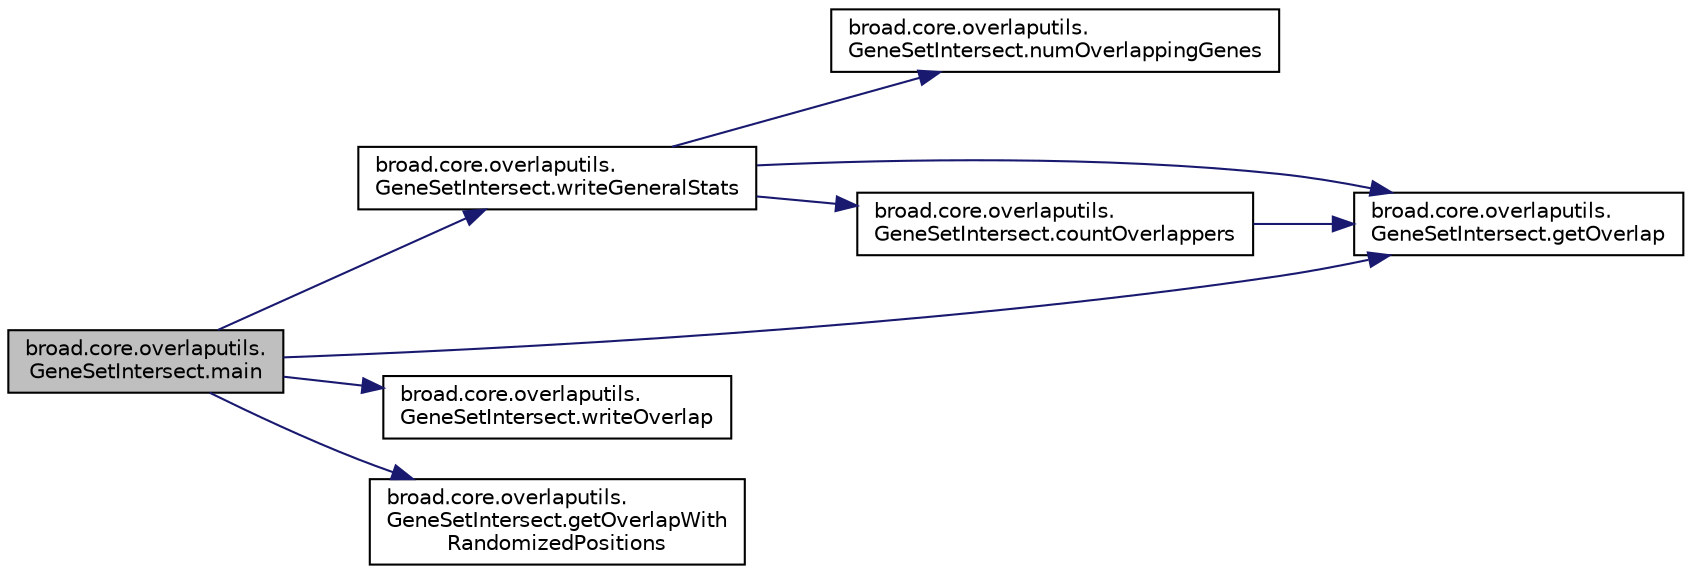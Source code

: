 digraph "broad.core.overlaputils.GeneSetIntersect.main"
{
  edge [fontname="Helvetica",fontsize="10",labelfontname="Helvetica",labelfontsize="10"];
  node [fontname="Helvetica",fontsize="10",shape=record];
  rankdir="LR";
  Node1 [label="broad.core.overlaputils.\lGeneSetIntersect.main",height=0.2,width=0.4,color="black", fillcolor="grey75", style="filled" fontcolor="black"];
  Node1 -> Node2 [color="midnightblue",fontsize="10",style="solid"];
  Node2 [label="broad.core.overlaputils.\lGeneSetIntersect.writeGeneralStats",height=0.2,width=0.4,color="black", fillcolor="white", style="filled",URL="$classbroad_1_1core_1_1overlaputils_1_1_gene_set_intersect.html#aa8943bc443c29e9d8ea16802818cdf0a"];
  Node2 -> Node3 [color="midnightblue",fontsize="10",style="solid"];
  Node3 [label="broad.core.overlaputils.\lGeneSetIntersect.numOverlappingGenes",height=0.2,width=0.4,color="black", fillcolor="white", style="filled",URL="$classbroad_1_1core_1_1overlaputils_1_1_gene_set_intersect.html#a1722a4a5c4eb60dd7ed6d634f41cf1b9"];
  Node2 -> Node4 [color="midnightblue",fontsize="10",style="solid"];
  Node4 [label="broad.core.overlaputils.\lGeneSetIntersect.getOverlap",height=0.2,width=0.4,color="black", fillcolor="white", style="filled",URL="$classbroad_1_1core_1_1overlaputils_1_1_gene_set_intersect.html#af40f199698b8f8ae56e31ccfb162e5e5"];
  Node2 -> Node5 [color="midnightblue",fontsize="10",style="solid"];
  Node5 [label="broad.core.overlaputils.\lGeneSetIntersect.countOverlappers",height=0.2,width=0.4,color="black", fillcolor="white", style="filled",URL="$classbroad_1_1core_1_1overlaputils_1_1_gene_set_intersect.html#af100c23d53648e28a28c44a0f39f7793"];
  Node5 -> Node4 [color="midnightblue",fontsize="10",style="solid"];
  Node1 -> Node6 [color="midnightblue",fontsize="10",style="solid"];
  Node6 [label="broad.core.overlaputils.\lGeneSetIntersect.writeOverlap",height=0.2,width=0.4,color="black", fillcolor="white", style="filled",URL="$classbroad_1_1core_1_1overlaputils_1_1_gene_set_intersect.html#a61ad48b4e324f1fc9620ab3718fe469e"];
  Node1 -> Node4 [color="midnightblue",fontsize="10",style="solid"];
  Node1 -> Node7 [color="midnightblue",fontsize="10",style="solid"];
  Node7 [label="broad.core.overlaputils.\lGeneSetIntersect.getOverlapWith\lRandomizedPositions",height=0.2,width=0.4,color="black", fillcolor="white", style="filled",URL="$classbroad_1_1core_1_1overlaputils_1_1_gene_set_intersect.html#ac93739572a200cb1ab294d3145f1e902"];
}
